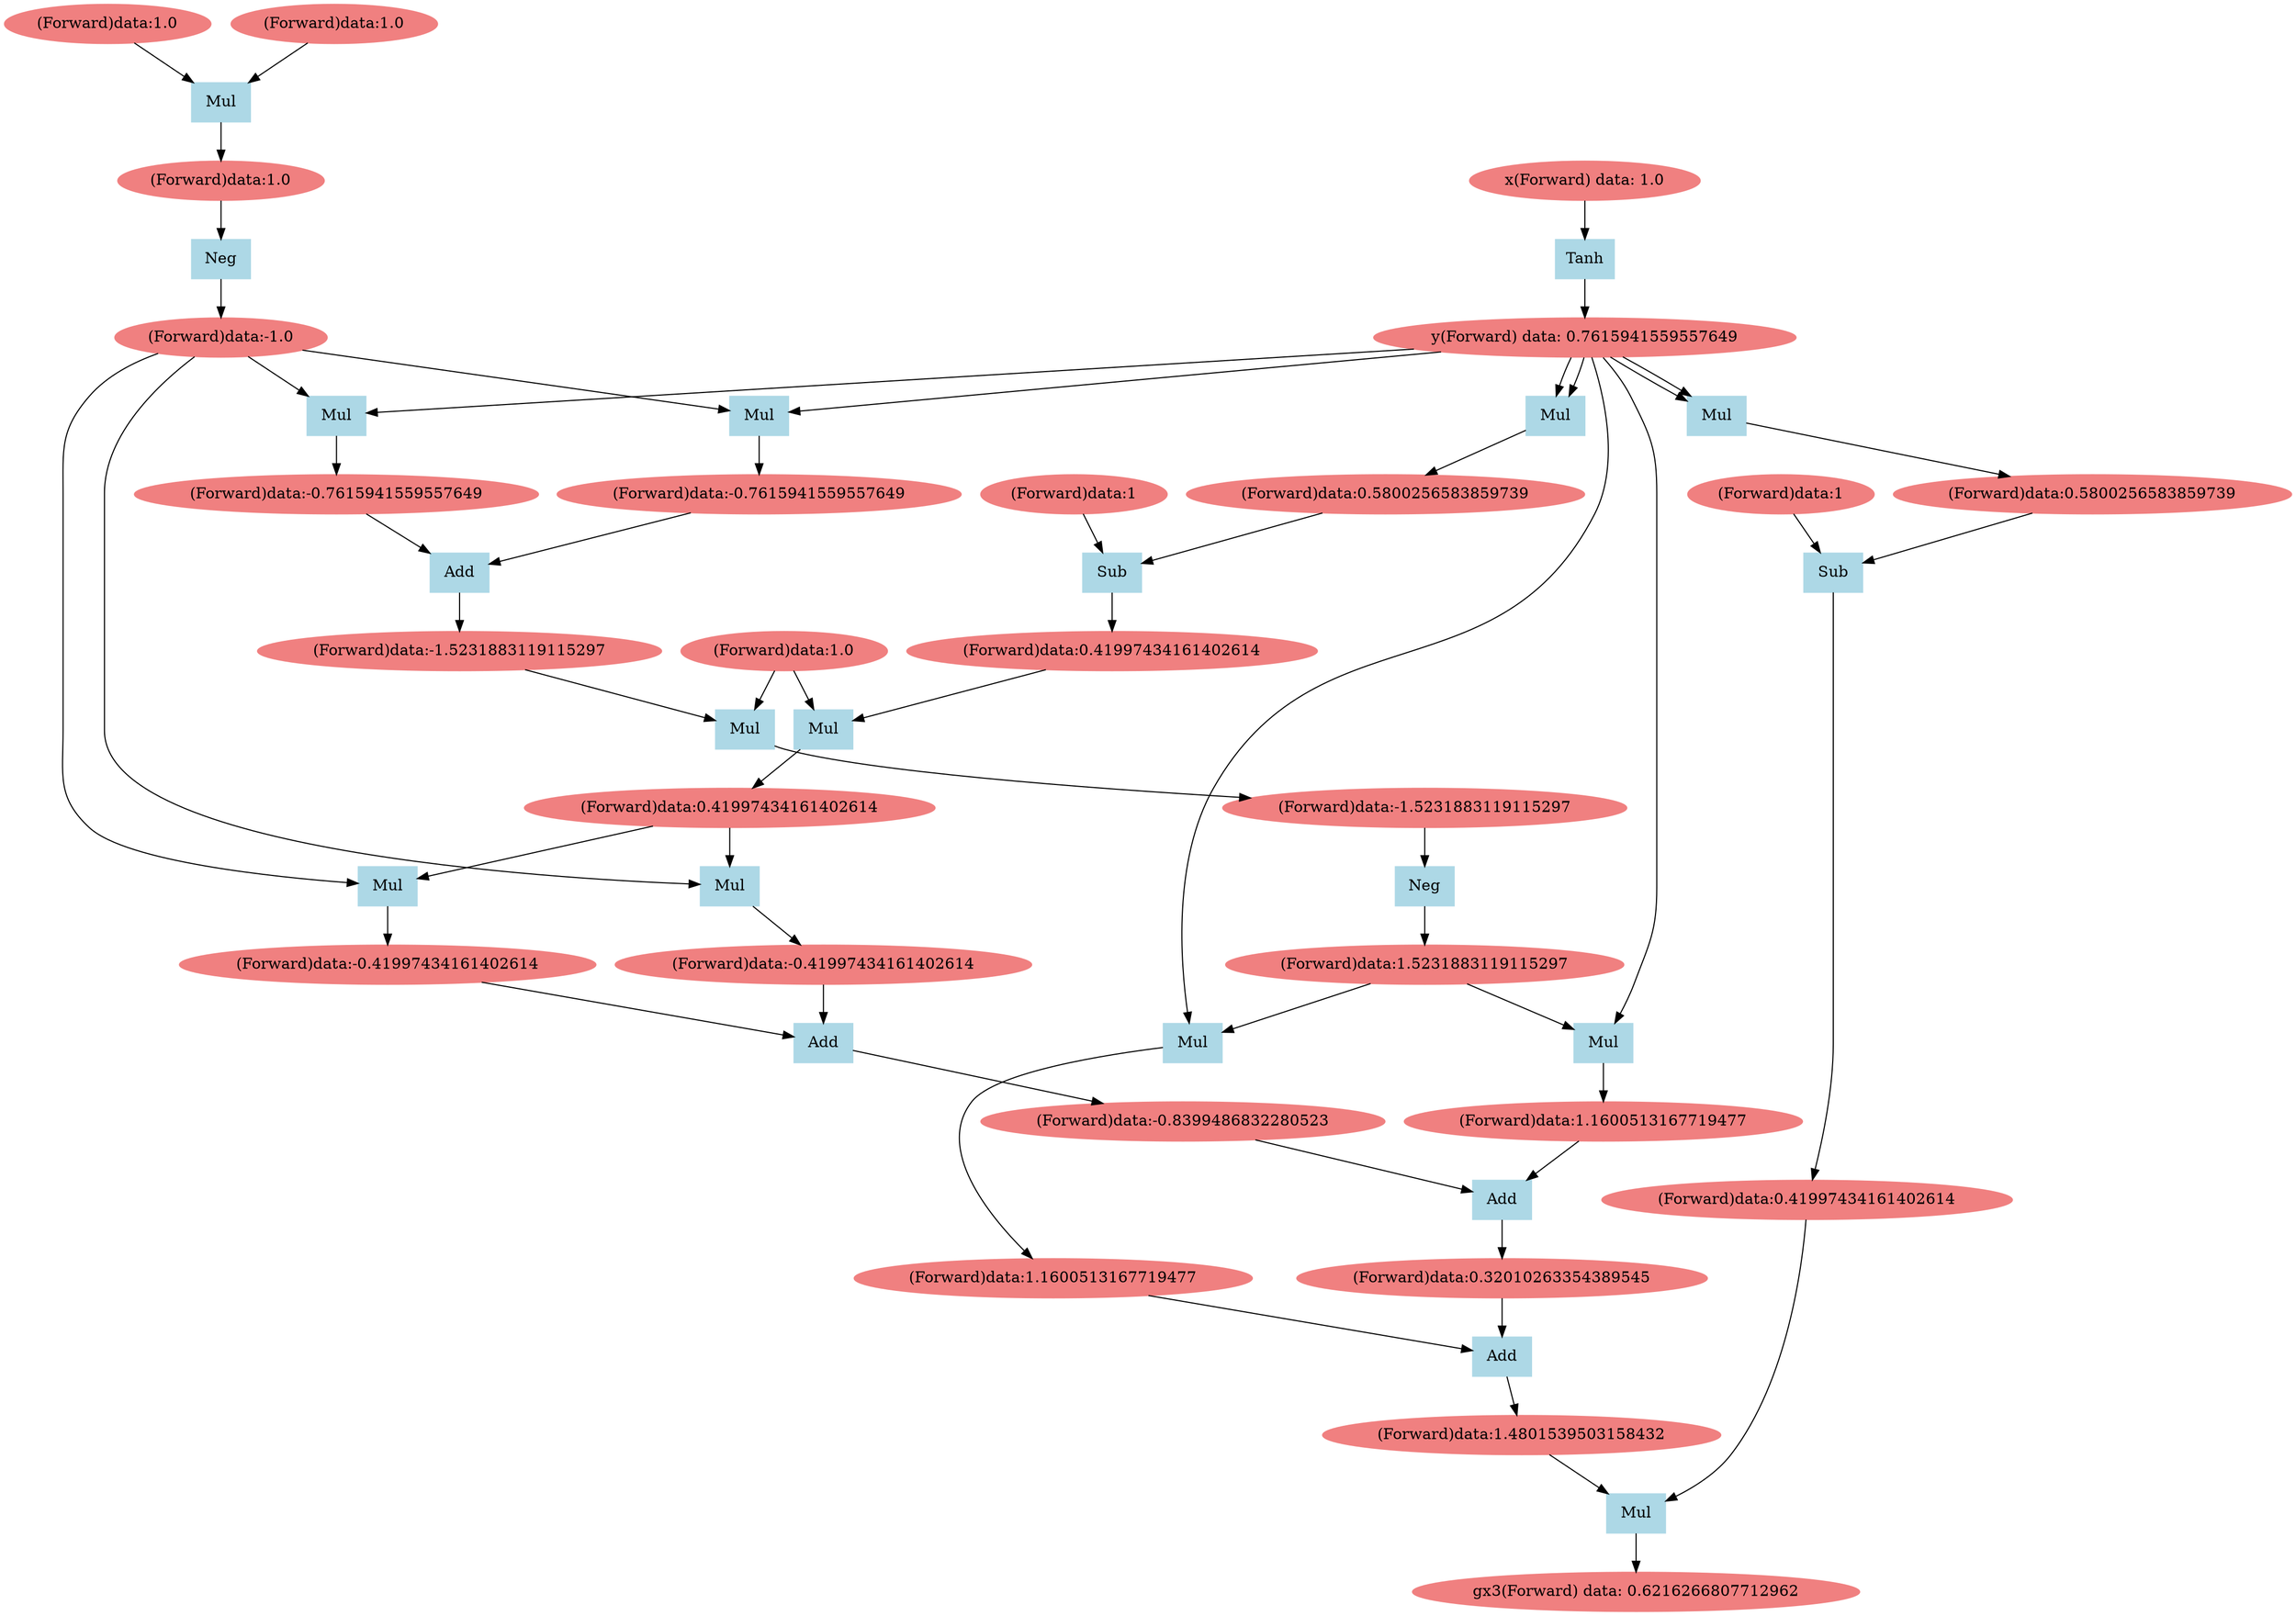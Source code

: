 digraph g {
Forward2093505505216 [label="gx3(Forward) data: 0.6216266807712962", color=lightcoral, style=filled]
Forward2093505505120 [label ="Mul", color=lightblue, style=filled, shape=box]
Forward2093505503872 -> Forward2093505505120
Forward2093505505024 -> Forward2093505505120
Forward2093505505120 -> Forward2093505505216
Forward2093505503872 [label="(Forward)data:1.4801539503158432", color=lightcoral, style=filled]
Forward2093505505024 [label="(Forward)data:0.41997434161402614", color=lightcoral, style=filled]
Forward2093505504832 [label ="Sub", color=lightblue, style=filled, shape=box]
Forward2093505504928 -> Forward2093505504832
Forward2093505504736 -> Forward2093505504832
Forward2093505504832 -> Forward2093505505024
Forward2093505504928 [label="(Forward)data:1", color=lightcoral, style=filled]
Forward2093505504736 [label="(Forward)data:0.5800256583859739", color=lightcoral, style=filled]
Forward2093505504448 [label ="Mul", color=lightblue, style=filled, shape=box]
Forward2093464256128 -> Forward2093505504448
Forward2093464256128 -> Forward2093505504448
Forward2093505504448 -> Forward2093505504736
Forward2093464256128 [label="y(Forward) data: 0.7615941559557649", color=lightcoral, style=filled]
Forward2093464256128 [label="y(Forward) data: 0.7615941559557649", color=lightcoral, style=filled]
Forward2093464255216 [label ="Tanh", color=lightblue, style=filled, shape=box]
Forward2093464256272 -> Forward2093464255216
Forward2093464255216 -> Forward2093464256128
Forward2093464256272 [label="x(Forward) data: 1.0", color=lightcoral, style=filled]
Forward2093505503776 [label ="Add", color=lightblue, style=filled, shape=box]
Forward2093505503680 -> Forward2093505503776
Forward2093505503392 -> Forward2093505503776
Forward2093505503776 -> Forward2093505503872
Forward2093505503680 [label="(Forward)data:0.32010263354389545", color=lightcoral, style=filled]
Forward2093505503392 [label="(Forward)data:1.1600513167719477", color=lightcoral, style=filled]
Forward2093505503296 [label ="Mul", color=lightblue, style=filled, shape=box]
Forward2093505490656 -> Forward2093505503296
Forward2093464256128 -> Forward2093505503296
Forward2093505503296 -> Forward2093505503392
Forward2093505490656 [label="(Forward)data:1.5231883119115297", color=lightcoral, style=filled]
Forward2093464256128 [label="y(Forward) data: 0.7615941559557649", color=lightcoral, style=filled]
Forward2093505490176 [label ="Neg", color=lightblue, style=filled, shape=box]
Forward2093505489312 -> Forward2093505490176
Forward2093505490176 -> Forward2093505490656
Forward2093505489312 [label="(Forward)data:-1.5231883119115297", color=lightcoral, style=filled]
Forward2093505489216 [label ="Mul", color=lightblue, style=filled, shape=box]
Forward2093505487056 -> Forward2093505489216
Forward2093505488448 -> Forward2093505489216
Forward2093505489216 -> Forward2093505489312
Forward2093505487056 [label="(Forward)data:1.0", color=lightcoral, style=filled]
Forward2093505488448 [label="(Forward)data:-1.5231883119115297", color=lightcoral, style=filled]
Forward2093505488352 [label ="Add", color=lightblue, style=filled, shape=box]
Forward2093505487968 -> Forward2093505488352
Forward2093505488160 -> Forward2093505488352
Forward2093505488352 -> Forward2093505488448
Forward2093505487968 [label="(Forward)data:-0.7615941559557649", color=lightcoral, style=filled]
Forward2093505488160 [label="(Forward)data:-0.7615941559557649", color=lightcoral, style=filled]
Forward2093505488064 [label ="Mul", color=lightblue, style=filled, shape=box]
Forward2093505487776 -> Forward2093505488064
Forward2093464256128 -> Forward2093505488064
Forward2093505488064 -> Forward2093505488160
Forward2093505487776 [label="(Forward)data:-1.0", color=lightcoral, style=filled]
Forward2093464256128 [label="y(Forward) data: 0.7615941559557649", color=lightcoral, style=filled]
Forward2093505487680 [label ="Neg", color=lightblue, style=filled, shape=box]
Forward2093505487584 -> Forward2093505487680
Forward2093505487680 -> Forward2093505487776
Forward2093505487584 [label="(Forward)data:1.0", color=lightcoral, style=filled]
Forward2093505487488 [label ="Mul", color=lightblue, style=filled, shape=box]
Forward2093505487200 -> Forward2093505487488
Forward2093505449312 -> Forward2093505487488
Forward2093505487488 -> Forward2093505487584
Forward2093505487200 [label="(Forward)data:1.0", color=lightcoral, style=filled]
Forward2093505449312 [label="(Forward)data:1.0", color=lightcoral, style=filled]
Forward2093505487872 [label ="Mul", color=lightblue, style=filled, shape=box]
Forward2093505487776 -> Forward2093505487872
Forward2093464256128 -> Forward2093505487872
Forward2093505487872 -> Forward2093505487968
Forward2093505487776 [label="(Forward)data:-1.0", color=lightcoral, style=filled]
Forward2093464256128 [label="y(Forward) data: 0.7615941559557649", color=lightcoral, style=filled]
Forward2093505503584 [label ="Add", color=lightblue, style=filled, shape=box]
Forward2093505490560 -> Forward2093505503584
Forward2093505490848 -> Forward2093505503584
Forward2093505503584 -> Forward2093505503680
Forward2093505490560 [label="(Forward)data:-0.8399486832280523", color=lightcoral, style=filled]
Forward2093505490848 [label="(Forward)data:1.1600513167719477", color=lightcoral, style=filled]
Forward2093505490752 [label ="Mul", color=lightblue, style=filled, shape=box]
Forward2093505490656 -> Forward2093505490752
Forward2093464256128 -> Forward2093505490752
Forward2093505490752 -> Forward2093505490848
Forward2093505490656 [label="(Forward)data:1.5231883119115297", color=lightcoral, style=filled]
Forward2093464256128 [label="y(Forward) data: 0.7615941559557649", color=lightcoral, style=filled]
Forward2093505490464 [label ="Add", color=lightblue, style=filled, shape=box]
Forward2093505489696 -> Forward2093505490464
Forward2093505490080 -> Forward2093505490464
Forward2093505490464 -> Forward2093505490560
Forward2093505489696 [label="(Forward)data:-0.41997434161402614", color=lightcoral, style=filled]
Forward2093505490080 [label="(Forward)data:-0.41997434161402614", color=lightcoral, style=filled]
Forward2093505489984 [label ="Mul", color=lightblue, style=filled, shape=box]
Forward2093505489120 -> Forward2093505489984
Forward2093505487776 -> Forward2093505489984
Forward2093505489984 -> Forward2093505490080
Forward2093505489120 [label="(Forward)data:0.41997434161402614", color=lightcoral, style=filled]
Forward2093505487776 [label="(Forward)data:-1.0", color=lightcoral, style=filled]
Forward2093505486912 [label ="Mul", color=lightblue, style=filled, shape=box]
Forward2093505487056 -> Forward2093505486912
Forward2093505488832 -> Forward2093505486912
Forward2093505486912 -> Forward2093505489120
Forward2093505487056 [label="(Forward)data:1.0", color=lightcoral, style=filled]
Forward2093505488832 [label="(Forward)data:0.41997434161402614", color=lightcoral, style=filled]
Forward2093505488640 [label ="Sub", color=lightblue, style=filled, shape=box]
Forward2093505488736 -> Forward2093505488640
Forward2093505488544 -> Forward2093505488640
Forward2093505488640 -> Forward2093505488832
Forward2093505488736 [label="(Forward)data:1", color=lightcoral, style=filled]
Forward2093505488544 [label="(Forward)data:0.5800256583859739", color=lightcoral, style=filled]
Forward2093505488256 [label ="Mul", color=lightblue, style=filled, shape=box]
Forward2093464256128 -> Forward2093505488256
Forward2093464256128 -> Forward2093505488256
Forward2093505488256 -> Forward2093505488544
Forward2093464256128 [label="y(Forward) data: 0.7615941559557649", color=lightcoral, style=filled]
Forward2093464256128 [label="y(Forward) data: 0.7615941559557649", color=lightcoral, style=filled]
Forward2093505489600 [label ="Mul", color=lightblue, style=filled, shape=box]
Forward2093505489120 -> Forward2093505489600
Forward2093505487776 -> Forward2093505489600
Forward2093505489600 -> Forward2093505489696
Forward2093505489120 [label="(Forward)data:0.41997434161402614", color=lightcoral, style=filled]
Forward2093505487776 [label="(Forward)data:-1.0", color=lightcoral, style=filled]
}